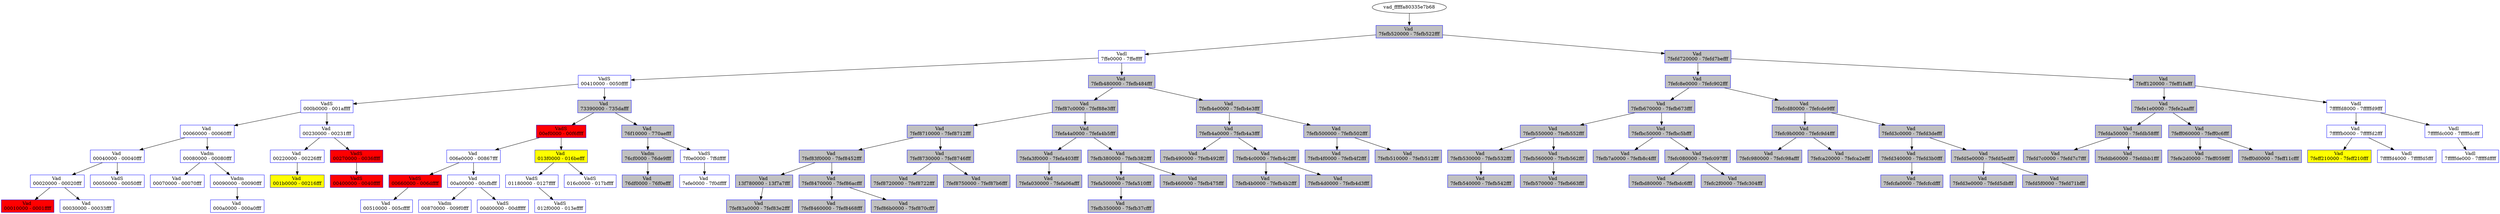 /* Pid:   1520 */
digraph processtree {
graph [rankdir = "TB"];
vad_fffffa80335e7b68 -> vad_fffffa8033615b00
vad_fffffa8033615b00 [label = "{ Vad \n7fefb520000 - 7fefb522fff }"shape = "record" color = "blue" style = "filled" fillcolor = "gray"];
vad_fffffa8033615b00 -> vad_fffffa80335e75b0
vad_fffffa80335e75b0 [label = "{ Vadl\n7ffe0000 - 7ffeffff }"shape = "record" color = "blue" style = "filled" fillcolor = "white"];
vad_fffffa80335e75b0 -> vad_fffffa8033634220
vad_fffffa8033634220 [label = "{ VadS\n00410000 - 0050ffff }"shape = "record" color = "blue" style = "filled" fillcolor = "white"];
vad_fffffa8033634220 -> vad_fffffa803333cec0
vad_fffffa803333cec0 [label = "{ VadS\n000b0000 - 001affff }"shape = "record" color = "blue" style = "filled" fillcolor = "white"];
vad_fffffa803333cec0 -> vad_fffffa8033612640
vad_fffffa8033612640 [label = "{ Vad \n00060000 - 00060fff }"shape = "record" color = "blue" style = "filled" fillcolor = "white"];
vad_fffffa8033612640 -> vad_fffffa80326f8180
vad_fffffa80326f8180 [label = "{ Vad \n00040000 - 00040fff }"shape = "record" color = "blue" style = "filled" fillcolor = "white"];
vad_fffffa80326f8180 -> vad_fffffa80323c0790
vad_fffffa80323c0790 [label = "{ Vad \n00020000 - 00020fff }"shape = "record" color = "blue" style = "filled" fillcolor = "white"];
vad_fffffa80323c0790 -> vad_fffffa803360ba00
vad_fffffa803360ba00 [label = "{ Vad \n00010000 - 0001ffff }"shape = "record" color = "blue" style = "filled" fillcolor = "red"];
vad_fffffa80323c0790 -> vad_fffffa80335e0f80
vad_fffffa80335e0f80 [label = "{ Vad \n00030000 - 00033fff }"shape = "record" color = "blue" style = "filled" fillcolor = "white"];
vad_fffffa80326f8180 -> vad_fffffa803281bbc0
vad_fffffa803281bbc0 [label = "{ VadS\n00050000 - 00050fff }"shape = "record" color = "blue" style = "filled" fillcolor = "white"];
vad_fffffa8033612640 -> vad_fffffa80331ff1b0
vad_fffffa80331ff1b0 [label = "{ Vadm\n00080000 - 00080fff }"shape = "record" color = "blue" style = "filled" fillcolor = "white"];
vad_fffffa80331ff1b0 -> vad_fffffa80323f9710
vad_fffffa80323f9710 [label = "{ Vad \n00070000 - 00070fff }"shape = "record" color = "blue" style = "filled" fillcolor = "white"];
vad_fffffa80331ff1b0 -> vad_fffffa80335a0650
vad_fffffa80335a0650 [label = "{ Vadm\n00090000 - 00090fff }"shape = "record" color = "blue" style = "filled" fillcolor = "white"];
vad_fffffa80335a0650 -> vad_fffffa8033658b00
vad_fffffa8033658b00 [label = "{ Vad \n000a0000 - 000a0fff }"shape = "record" color = "blue" style = "filled" fillcolor = "white"];
vad_fffffa803333cec0 -> vad_fffffa803349f8e0
vad_fffffa803349f8e0 [label = "{ Vad \n00230000 - 00231fff }"shape = "record" color = "blue" style = "filled" fillcolor = "white"];
vad_fffffa803349f8e0 -> vad_fffffa80335a2d70
vad_fffffa80335a2d70 [label = "{ Vad \n00220000 - 00226fff }"shape = "record" color = "blue" style = "filled" fillcolor = "white"];
vad_fffffa80335a2d70 -> vad_fffffa803360b640
vad_fffffa803360b640 [label = "{ Vad \n001b0000 - 00216fff }"shape = "record" color = "blue" style = "filled" fillcolor = "yellow"];
vad_fffffa803349f8e0 -> vad_fffffa80335fb760
vad_fffffa80335fb760 [label = "{ VadS\n00270000 - 0036ffff }"shape = "record" color = "blue" style = "filled" fillcolor = "red"];
vad_fffffa80335fb760 -> vad_fffffa8033628c20
vad_fffffa8033628c20 [label = "{ VadS\n00400000 - 0040ffff }"shape = "record" color = "blue" style = "filled" fillcolor = "red"];
vad_fffffa8033634220 -> vad_fffffa8033641010
vad_fffffa8033641010 [label = "{ Vad \n73390000 - 735dafff }"shape = "record" color = "blue" style = "filled" fillcolor = "gray"];
vad_fffffa8033641010 -> vad_fffffa80335903c0
vad_fffffa80335903c0 [label = "{ VadS\n00ef0000 - 00f6ffff }"shape = "record" color = "blue" style = "filled" fillcolor = "red"];
vad_fffffa80335903c0 -> vad_fffffa803321b830
vad_fffffa803321b830 [label = "{ Vad \n006e0000 - 00867fff }"shape = "record" color = "blue" style = "filled" fillcolor = "white"];
vad_fffffa803321b830 -> vad_fffffa8033622450
vad_fffffa8033622450 [label = "{ VadS\n00660000 - 006dffff }"shape = "record" color = "blue" style = "filled" fillcolor = "red"];
vad_fffffa8033622450 -> vad_fffffa80335909b0
vad_fffffa80335909b0 [label = "{ Vad \n00510000 - 005cffff }"shape = "record" color = "blue" style = "filled" fillcolor = "white"];
vad_fffffa803321b830 -> vad_fffffa80335780f0
vad_fffffa80335780f0 [label = "{ Vad \n00a00000 - 00cfbfff }"shape = "record" color = "blue" style = "filled" fillcolor = "white"];
vad_fffffa80335780f0 -> vad_fffffa8033217140
vad_fffffa8033217140 [label = "{ Vadm\n00870000 - 009f0fff }"shape = "record" color = "blue" style = "filled" fillcolor = "white"];
vad_fffffa80335780f0 -> vad_fffffa8033607b00
vad_fffffa8033607b00 [label = "{ VadS\n00d00000 - 00dfffff }"shape = "record" color = "blue" style = "filled" fillcolor = "white"];
vad_fffffa80335903c0 -> vad_fffffa8033659d00
vad_fffffa8033659d00 [label = "{ Vad \n013f0000 - 016befff }"shape = "record" color = "blue" style = "filled" fillcolor = "yellow"];
vad_fffffa8033659d00 -> vad_fffffa80334a24d0
vad_fffffa80334a24d0 [label = "{ VadS\n01180000 - 0127ffff }"shape = "record" color = "blue" style = "filled" fillcolor = "white"];
vad_fffffa80334a24d0 -> vad_fffffa80335a1bc0
vad_fffffa80335a1bc0 [label = "{ VadS\n012f0000 - 013effff }"shape = "record" color = "blue" style = "filled" fillcolor = "white"];
vad_fffffa8033659d00 -> vad_fffffa803277eab0
vad_fffffa803277eab0 [label = "{ VadS\n016c0000 - 017bffff }"shape = "record" color = "blue" style = "filled" fillcolor = "white"];
vad_fffffa8033641010 -> vad_fffffa8033365db0
vad_fffffa8033365db0 [label = "{ Vad \n76f10000 - 770aefff }"shape = "record" color = "blue" style = "filled" fillcolor = "gray"];
vad_fffffa8033365db0 -> vad_fffffa80335a3010
vad_fffffa80335a3010 [label = "{ Vadm\n76cf0000 - 76de9fff }"shape = "record" color = "blue" style = "filled" fillcolor = "gray"];
vad_fffffa80335a3010 -> vad_fffffa80335e14a0
vad_fffffa80335e14a0 [label = "{ Vad \n76df0000 - 76f0efff }"shape = "record" color = "blue" style = "filled" fillcolor = "gray"];
vad_fffffa8033365db0 -> vad_fffffa8033386220
vad_fffffa8033386220 [label = "{ VadS\n7f0e0000 - 7ffdffff }"shape = "record" color = "blue" style = "filled" fillcolor = "white"];
vad_fffffa8033386220 -> vad_fffffa803360e390
vad_fffffa803360e390 [label = "{ Vad \n7efe0000 - 7f0dffff }"shape = "record" color = "blue" style = "filled" fillcolor = "white"];
vad_fffffa80335e75b0 -> vad_fffffa8033615880
vad_fffffa8033615880 [label = "{ Vad \n7fefb480000 - 7fefb484fff }"shape = "record" color = "blue" style = "filled" fillcolor = "gray"];
vad_fffffa8033615880 -> vad_fffffa8033612ba0
vad_fffffa8033612ba0 [label = "{ Vad \n7fef87c0000 - 7fef88e3fff }"shape = "record" color = "blue" style = "filled" fillcolor = "gray"];
vad_fffffa8033612ba0 -> vad_fffffa8033620440
vad_fffffa8033620440 [label = "{ Vad \n7fef8710000 - 7fef8712fff }"shape = "record" color = "blue" style = "filled" fillcolor = "gray"];
vad_fffffa8033620440 -> vad_fffffa8033632c20
vad_fffffa8033632c20 [label = "{ Vad \n7fef83f0000 - 7fef8452fff }"shape = "record" color = "blue" style = "filled" fillcolor = "gray"];
vad_fffffa8033632c20 -> vad_fffffa80335e7520
vad_fffffa80335e7520 [label = "{ Vad \n13f780000 - 13f7a7fff }"shape = "record" color = "blue" style = "filled" fillcolor = "gray"];
vad_fffffa80335e7520 -> vad_fffffa8033589a80
vad_fffffa8033589a80 [label = "{ Vad \n7fef83a0000 - 7fef83e2fff }"shape = "record" color = "blue" style = "filled" fillcolor = "gray"];
vad_fffffa8033632c20 -> vad_fffffa80336321b0
vad_fffffa80336321b0 [label = "{ Vad \n7fef8470000 - 7fef86acfff }"shape = "record" color = "blue" style = "filled" fillcolor = "gray"];
vad_fffffa80336321b0 -> vad_fffffa8033637800
vad_fffffa8033637800 [label = "{ Vad \n7fef8460000 - 7fef8468fff }"shape = "record" color = "blue" style = "filled" fillcolor = "gray"];
vad_fffffa80336321b0 -> vad_fffffa803363b560
vad_fffffa803363b560 [label = "{ Vad \n7fef86b0000 - 7fef870cfff }"shape = "record" color = "blue" style = "filled" fillcolor = "gray"];
vad_fffffa8033620440 -> vad_fffffa8033609860
vad_fffffa8033609860 [label = "{ Vad \n7fef8730000 - 7fef8746fff }"shape = "record" color = "blue" style = "filled" fillcolor = "gray"];
vad_fffffa8033609860 -> vad_fffffa803361e440
vad_fffffa803361e440 [label = "{ Vad \n7fef8720000 - 7fef8722fff }"shape = "record" color = "blue" style = "filled" fillcolor = "gray"];
vad_fffffa8033609860 -> vad_fffffa8033540230
vad_fffffa8033540230 [label = "{ Vad \n7fef8750000 - 7fef87b6fff }"shape = "record" color = "blue" style = "filled" fillcolor = "gray"];
vad_fffffa8033612ba0 -> vad_fffffa8033618770
vad_fffffa8033618770 [label = "{ Vad \n7fefa4a0000 - 7fefa4b5fff }"shape = "record" color = "blue" style = "filled" fillcolor = "gray"];
vad_fffffa8033618770 -> vad_fffffa80336261d0
vad_fffffa80336261d0 [label = "{ Vad \n7fefa3f0000 - 7fefa403fff }"shape = "record" color = "blue" style = "filled" fillcolor = "gray"];
vad_fffffa80336261d0 -> vad_fffffa803357d3d0
vad_fffffa803357d3d0 [label = "{ Vad \n7fefa030000 - 7fefa06afff }"shape = "record" color = "blue" style = "filled" fillcolor = "gray"];
vad_fffffa8033618770 -> vad_fffffa803361d440
vad_fffffa803361d440 [label = "{ Vad \n7fefb380000 - 7fefb382fff }"shape = "record" color = "blue" style = "filled" fillcolor = "gray"];
vad_fffffa803361d440 -> vad_fffffa8033637770
vad_fffffa8033637770 [label = "{ Vad \n7fefa500000 - 7fefa510fff }"shape = "record" color = "blue" style = "filled" fillcolor = "gray"];
vad_fffffa8033637770 -> vad_fffffa8033588c50
vad_fffffa8033588c50 [label = "{ Vad \n7fefb350000 - 7fefb37cfff }"shape = "record" color = "blue" style = "filled" fillcolor = "gray"];
vad_fffffa803361d440 -> vad_fffffa80336065f0
vad_fffffa80336065f0 [label = "{ Vad \n7fefb460000 - 7fefb475fff }"shape = "record" color = "blue" style = "filled" fillcolor = "gray"];
vad_fffffa8033615880 -> vad_fffffa80323f95f0
vad_fffffa80323f95f0 [label = "{ Vad \n7fefb4e0000 - 7fefb4e3fff }"shape = "record" color = "blue" style = "filled" fillcolor = "gray"];
vad_fffffa80323f95f0 -> vad_fffffa8033615910
vad_fffffa8033615910 [label = "{ Vad \n7fefb4a0000 - 7fefb4a3fff }"shape = "record" color = "blue" style = "filled" fillcolor = "gray"];
vad_fffffa8033615910 -> vad_fffffa8033524310
vad_fffffa8033524310 [label = "{ Vad \n7fefb490000 - 7fefb492fff }"shape = "record" color = "blue" style = "filled" fillcolor = "gray"];
vad_fffffa8033615910 -> vad_fffffa803360f550
vad_fffffa803360f550 [label = "{ Vad \n7fefb4c0000 - 7fefb4c2fff }"shape = "record" color = "blue" style = "filled" fillcolor = "gray"];
vad_fffffa803360f550 -> vad_fffffa8033616a20
vad_fffffa8033616a20 [label = "{ Vad \n7fefb4b0000 - 7fefb4b2fff }"shape = "record" color = "blue" style = "filled" fillcolor = "gray"];
vad_fffffa803360f550 -> vad_fffffa8033524240
vad_fffffa8033524240 [label = "{ Vad \n7fefb4d0000 - 7fefb4d3fff }"shape = "record" color = "blue" style = "filled" fillcolor = "gray"];
vad_fffffa80323f95f0 -> vad_fffffa80336159a0
vad_fffffa80336159a0 [label = "{ Vad \n7fefb500000 - 7fefb502fff }"shape = "record" color = "blue" style = "filled" fillcolor = "gray"];
vad_fffffa80336159a0 -> vad_fffffa8033618ec0
vad_fffffa8033618ec0 [label = "{ Vad \n7fefb4f0000 - 7fefb4f2fff }"shape = "record" color = "blue" style = "filled" fillcolor = "gray"];
vad_fffffa80336159a0 -> vad_fffffa80323f9680
vad_fffffa80323f9680 [label = "{ Vad \n7fefb510000 - 7fefb512fff }"shape = "record" color = "blue" style = "filled" fillcolor = "gray"];
vad_fffffa8033615b00 -> vad_fffffa80336131f0
vad_fffffa80336131f0 [label = "{ Vad \n7fefd720000 - 7fefd7befff }"shape = "record" color = "blue" style = "filled" fillcolor = "gray"];
vad_fffffa80336131f0 -> vad_fffffa8033626980
vad_fffffa8033626980 [label = "{ Vad \n7fefc8e0000 - 7fefc902fff }"shape = "record" color = "blue" style = "filled" fillcolor = "gray"];
vad_fffffa8033626980 -> vad_fffffa80336161b0
vad_fffffa80336161b0 [label = "{ Vad \n7fefb670000 - 7fefb673fff }"shape = "record" color = "blue" style = "filled" fillcolor = "gray"];
vad_fffffa80336161b0 -> vad_fffffa80323f94b0
vad_fffffa80323f94b0 [label = "{ Vad \n7fefb550000 - 7fefb552fff }"shape = "record" color = "blue" style = "filled" fillcolor = "gray"];
vad_fffffa80323f94b0 -> vad_fffffa8033615b90
vad_fffffa8033615b90 [label = "{ Vad \n7fefb530000 - 7fefb532fff }"shape = "record" color = "blue" style = "filled" fillcolor = "gray"];
vad_fffffa8033615b90 -> vad_fffffa803360ede0
vad_fffffa803360ede0 [label = "{ Vad \n7fefb540000 - 7fefb542fff }"shape = "record" color = "blue" style = "filled" fillcolor = "gray"];
vad_fffffa80323f94b0 -> vad_fffffa80323f9540
vad_fffffa80323f9540 [label = "{ Vad \n7fefb560000 - 7fefb562fff }"shape = "record" color = "blue" style = "filled" fillcolor = "gray"];
vad_fffffa80323f9540 -> vad_fffffa8033613010
vad_fffffa8033613010 [label = "{ Vad \n7fefb570000 - 7fefb663fff }"shape = "record" color = "blue" style = "filled" fillcolor = "gray"];
vad_fffffa80336161b0 -> vad_fffffa80336226a0
vad_fffffa80336226a0 [label = "{ Vad \n7fefbc50000 - 7fefbc5bfff }"shape = "record" color = "blue" style = "filled" fillcolor = "gray"];
vad_fffffa80336226a0 -> vad_fffffa803357d340
vad_fffffa803357d340 [label = "{ Vad \n7fefb7a0000 - 7fefb8c4fff }"shape = "record" color = "blue" style = "filled" fillcolor = "gray"];
vad_fffffa80336226a0 -> vad_fffffa803360ed50
vad_fffffa803360ed50 [label = "{ Vad \n7fefc080000 - 7fefc097fff }"shape = "record" color = "blue" style = "filled" fillcolor = "gray"];
vad_fffffa803360ed50 -> vad_fffffa80332ad9d0
vad_fffffa80332ad9d0 [label = "{ Vad \n7fefbd80000 - 7fefbdc6fff }"shape = "record" color = "blue" style = "filled" fillcolor = "gray"];
vad_fffffa803360ed50 -> vad_fffffa8033626500
vad_fffffa8033626500 [label = "{ Vad \n7fefc2f0000 - 7fefc304fff }"shape = "record" color = "blue" style = "filled" fillcolor = "gray"];
vad_fffffa8033626980 -> vad_fffffa803256e740
vad_fffffa803256e740 [label = "{ Vad \n7fefcd80000 - 7fefcde9fff }"shape = "record" color = "blue" style = "filled" fillcolor = "gray"];
vad_fffffa803256e740 -> vad_fffffa80335a4ef0
vad_fffffa80335a4ef0 [label = "{ Vad \n7fefc9b0000 - 7fefc9d4fff }"shape = "record" color = "blue" style = "filled" fillcolor = "gray"];
vad_fffffa80335a4ef0 -> vad_fffffa80335a4570
vad_fffffa80335a4570 [label = "{ Vad \n7fefc980000 - 7fefc98afff }"shape = "record" color = "blue" style = "filled" fillcolor = "gray"];
vad_fffffa80335a4ef0 -> vad_fffffa80332ad940
vad_fffffa80332ad940 [label = "{ Vad \n7fefca20000 - 7fefca2efff }"shape = "record" color = "blue" style = "filled" fillcolor = "gray"];
vad_fffffa803256e740 -> vad_fffffa8033523010
vad_fffffa8033523010 [label = "{ Vad \n7fefd3c0000 - 7fefd3defff }"shape = "record" color = "blue" style = "filled" fillcolor = "gray"];
vad_fffffa8033523010 -> vad_fffffa8033618190
vad_fffffa8033618190 [label = "{ Vad \n7fefd340000 - 7fefd3b0fff }"shape = "record" color = "blue" style = "filled" fillcolor = "gray"];
vad_fffffa8033618190 -> vad_fffffa8033588bc0
vad_fffffa8033588bc0 [label = "{ Vad \n7fefcfa0000 - 7fefcfcdfff }"shape = "record" color = "blue" style = "filled" fillcolor = "gray"];
vad_fffffa8033523010 -> vad_fffffa80332bf6e0
vad_fffffa80332bf6e0 [label = "{ Vad \n7fefd5e0000 - 7fefd5edfff }"shape = "record" color = "blue" style = "filled" fillcolor = "gray"];
vad_fffffa80332bf6e0 -> vad_fffffa803361d4d0
vad_fffffa803361d4d0 [label = "{ Vad \n7fefd3e0000 - 7fefd5dbfff }"shape = "record" color = "blue" style = "filled" fillcolor = "gray"];
vad_fffffa80332bf6e0 -> vad_fffffa803240be30
vad_fffffa803240be30 [label = "{ Vad \n7fefd5f0000 - 7fefd71bfff }"shape = "record" color = "blue" style = "filled" fillcolor = "gray"];
vad_fffffa80336131f0 -> vad_fffffa8033613280
vad_fffffa8033613280 [label = "{ Vad \n7feff120000 - 7feff1fafff }"shape = "record" color = "blue" style = "filled" fillcolor = "gray"];
vad_fffffa8033613280 -> vad_fffffa8033611480
vad_fffffa8033611480 [label = "{ Vad \n7fefe1e0000 - 7fefe2aafff }"shape = "record" color = "blue" style = "filled" fillcolor = "gray"];
vad_fffffa8033611480 -> vad_fffffa8033588b30
vad_fffffa8033588b30 [label = "{ Vad \n7fefda50000 - 7fefdb58fff }"shape = "record" color = "blue" style = "filled" fillcolor = "gray"];
vad_fffffa8033588b30 -> vad_fffffa8033615eb0
vad_fffffa8033615eb0 [label = "{ Vad \n7fefd7c0000 - 7fefd7c7fff }"shape = "record" color = "blue" style = "filled" fillcolor = "gray"];
vad_fffffa8033588b30 -> vad_fffffa803359f480
vad_fffffa803359f480 [label = "{ Vad \n7fefdb60000 - 7fefdbb1fff }"shape = "record" color = "blue" style = "filled" fillcolor = "gray"];
vad_fffffa8033611480 -> vad_fffffa803357d2b0
vad_fffffa803357d2b0 [label = "{ Vad \n7feff060000 - 7feff0c6fff }"shape = "record" color = "blue" style = "filled" fillcolor = "gray"];
vad_fffffa803357d2b0 -> vad_fffffa8033605c50
vad_fffffa8033605c50 [label = "{ Vad \n7fefe2d0000 - 7feff059fff }"shape = "record" color = "blue" style = "filled" fillcolor = "gray"];
vad_fffffa803357d2b0 -> vad_fffffa8033615420
vad_fffffa8033615420 [label = "{ Vad \n7feff0d0000 - 7feff11cfff }"shape = "record" color = "blue" style = "filled" fillcolor = "gray"];
vad_fffffa8033613280 -> vad_fffffa8033607720
vad_fffffa8033607720 [label = "{ Vadl\n7fffffd8000 - 7fffffd9fff }"shape = "record" color = "blue" style = "filled" fillcolor = "white"];
vad_fffffa8033607720 -> vad_fffffa8033365d20
vad_fffffa8033365d20 [label = "{ Vad \n7fffffb0000 - 7fffffd2fff }"shape = "record" color = "blue" style = "filled" fillcolor = "white"];
vad_fffffa8033365d20 -> vad_fffffa803333cf10
vad_fffffa803333cf10 [label = "{ Vad \n7feff210000 - 7feff210fff }"shape = "record" color = "blue" style = "filled" fillcolor = "yellow"];
vad_fffffa8033365d20 -> vad_fffffa803362d180
vad_fffffa803362d180 [label = "{ Vadl\n7fffffd4000 - 7fffffd5fff }"shape = "record" color = "blue" style = "filled" fillcolor = "white"];
vad_fffffa8033607720 -> vad_fffffa8033365c80
vad_fffffa8033365c80 [label = "{ Vadl\n7fffffdc000 - 7fffffdcfff }"shape = "record" color = "blue" style = "filled" fillcolor = "white"];
vad_fffffa8033365c80 -> vad_fffffa80332086f0
vad_fffffa80332086f0 [label = "{ Vadl\n7fffffde000 - 7fffffdffff }"shape = "record" color = "blue" style = "filled" fillcolor = "white"];
}

